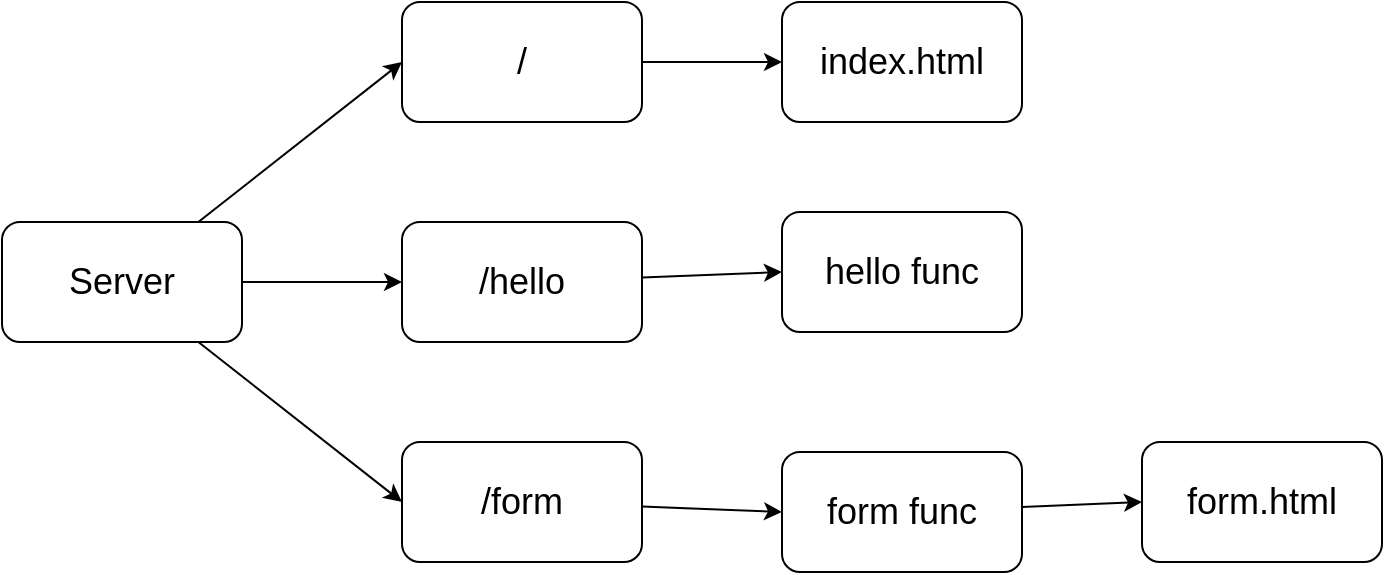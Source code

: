 <mxfile>
    <diagram id="Fc7yzPkAetRyEzoGkY3M" name="Page-1">
        <mxGraphModel dx="779" dy="620" grid="1" gridSize="10" guides="1" tooltips="1" connect="1" arrows="1" fold="1" page="1" pageScale="1" pageWidth="850" pageHeight="1100" math="0" shadow="0">
            <root>
                <mxCell id="0"/>
                <mxCell id="1" parent="0"/>
                <mxCell id="8" style="edgeStyle=none;html=1;entryX=0;entryY=0.5;entryDx=0;entryDy=0;" edge="1" parent="1" source="3" target="6">
                    <mxGeometry relative="1" as="geometry"/>
                </mxCell>
                <mxCell id="9" style="edgeStyle=none;html=1;entryX=0;entryY=0.5;entryDx=0;entryDy=0;" edge="1" parent="1" source="3" target="5">
                    <mxGeometry relative="1" as="geometry"/>
                </mxCell>
                <mxCell id="10" style="edgeStyle=none;html=1;entryX=0;entryY=0.5;entryDx=0;entryDy=0;" edge="1" parent="1" source="3" target="4">
                    <mxGeometry relative="1" as="geometry"/>
                </mxCell>
                <mxCell id="3" value="&lt;font style=&quot;font-size: 18px;&quot;&gt;Server&lt;/font&gt;" style="rounded=1;whiteSpace=wrap;html=1;" vertex="1" parent="1">
                    <mxGeometry x="80" y="230" width="120" height="60" as="geometry"/>
                </mxCell>
                <mxCell id="16" style="edgeStyle=none;html=1;entryX=0;entryY=0.5;entryDx=0;entryDy=0;" edge="1" parent="1" source="4" target="14">
                    <mxGeometry relative="1" as="geometry"/>
                </mxCell>
                <mxCell id="4" value="&lt;font style=&quot;font-size: 18px;&quot;&gt;/form&lt;/font&gt;" style="rounded=1;whiteSpace=wrap;html=1;" vertex="1" parent="1">
                    <mxGeometry x="280" y="340" width="120" height="60" as="geometry"/>
                </mxCell>
                <mxCell id="17" style="edgeStyle=none;html=1;entryX=0;entryY=0.5;entryDx=0;entryDy=0;" edge="1" parent="1" source="5" target="11">
                    <mxGeometry relative="1" as="geometry"/>
                </mxCell>
                <mxCell id="5" value="&lt;font style=&quot;font-size: 18px;&quot;&gt;/hello&lt;/font&gt;" style="rounded=1;whiteSpace=wrap;html=1;" vertex="1" parent="1">
                    <mxGeometry x="280" y="230" width="120" height="60" as="geometry"/>
                </mxCell>
                <mxCell id="18" style="edgeStyle=none;html=1;entryX=0;entryY=0.5;entryDx=0;entryDy=0;" edge="1" parent="1" source="6" target="12">
                    <mxGeometry relative="1" as="geometry"/>
                </mxCell>
                <mxCell id="6" value="&lt;font style=&quot;font-size: 18px;&quot;&gt;/&lt;/font&gt;" style="rounded=1;whiteSpace=wrap;html=1;" vertex="1" parent="1">
                    <mxGeometry x="280" y="120" width="120" height="60" as="geometry"/>
                </mxCell>
                <mxCell id="11" value="&lt;font style=&quot;font-size: 18px;&quot;&gt;hello func&lt;/font&gt;" style="rounded=1;whiteSpace=wrap;html=1;" vertex="1" parent="1">
                    <mxGeometry x="470" y="225" width="120" height="60" as="geometry"/>
                </mxCell>
                <mxCell id="12" value="&lt;font style=&quot;font-size: 18px;&quot;&gt;index.html&lt;/font&gt;" style="rounded=1;whiteSpace=wrap;html=1;" vertex="1" parent="1">
                    <mxGeometry x="470" y="120" width="120" height="60" as="geometry"/>
                </mxCell>
                <mxCell id="13" value="&lt;font style=&quot;font-size: 18px;&quot;&gt;form.html&lt;/font&gt;" style="rounded=1;whiteSpace=wrap;html=1;" vertex="1" parent="1">
                    <mxGeometry x="650" y="340" width="120" height="60" as="geometry"/>
                </mxCell>
                <mxCell id="19" style="edgeStyle=none;html=1;entryX=0;entryY=0.5;entryDx=0;entryDy=0;" edge="1" parent="1" source="14" target="13">
                    <mxGeometry relative="1" as="geometry"/>
                </mxCell>
                <mxCell id="14" value="&lt;font style=&quot;font-size: 18px;&quot;&gt;form func&lt;/font&gt;" style="rounded=1;whiteSpace=wrap;html=1;" vertex="1" parent="1">
                    <mxGeometry x="470" y="345" width="120" height="60" as="geometry"/>
                </mxCell>
            </root>
        </mxGraphModel>
    </diagram>
</mxfile>